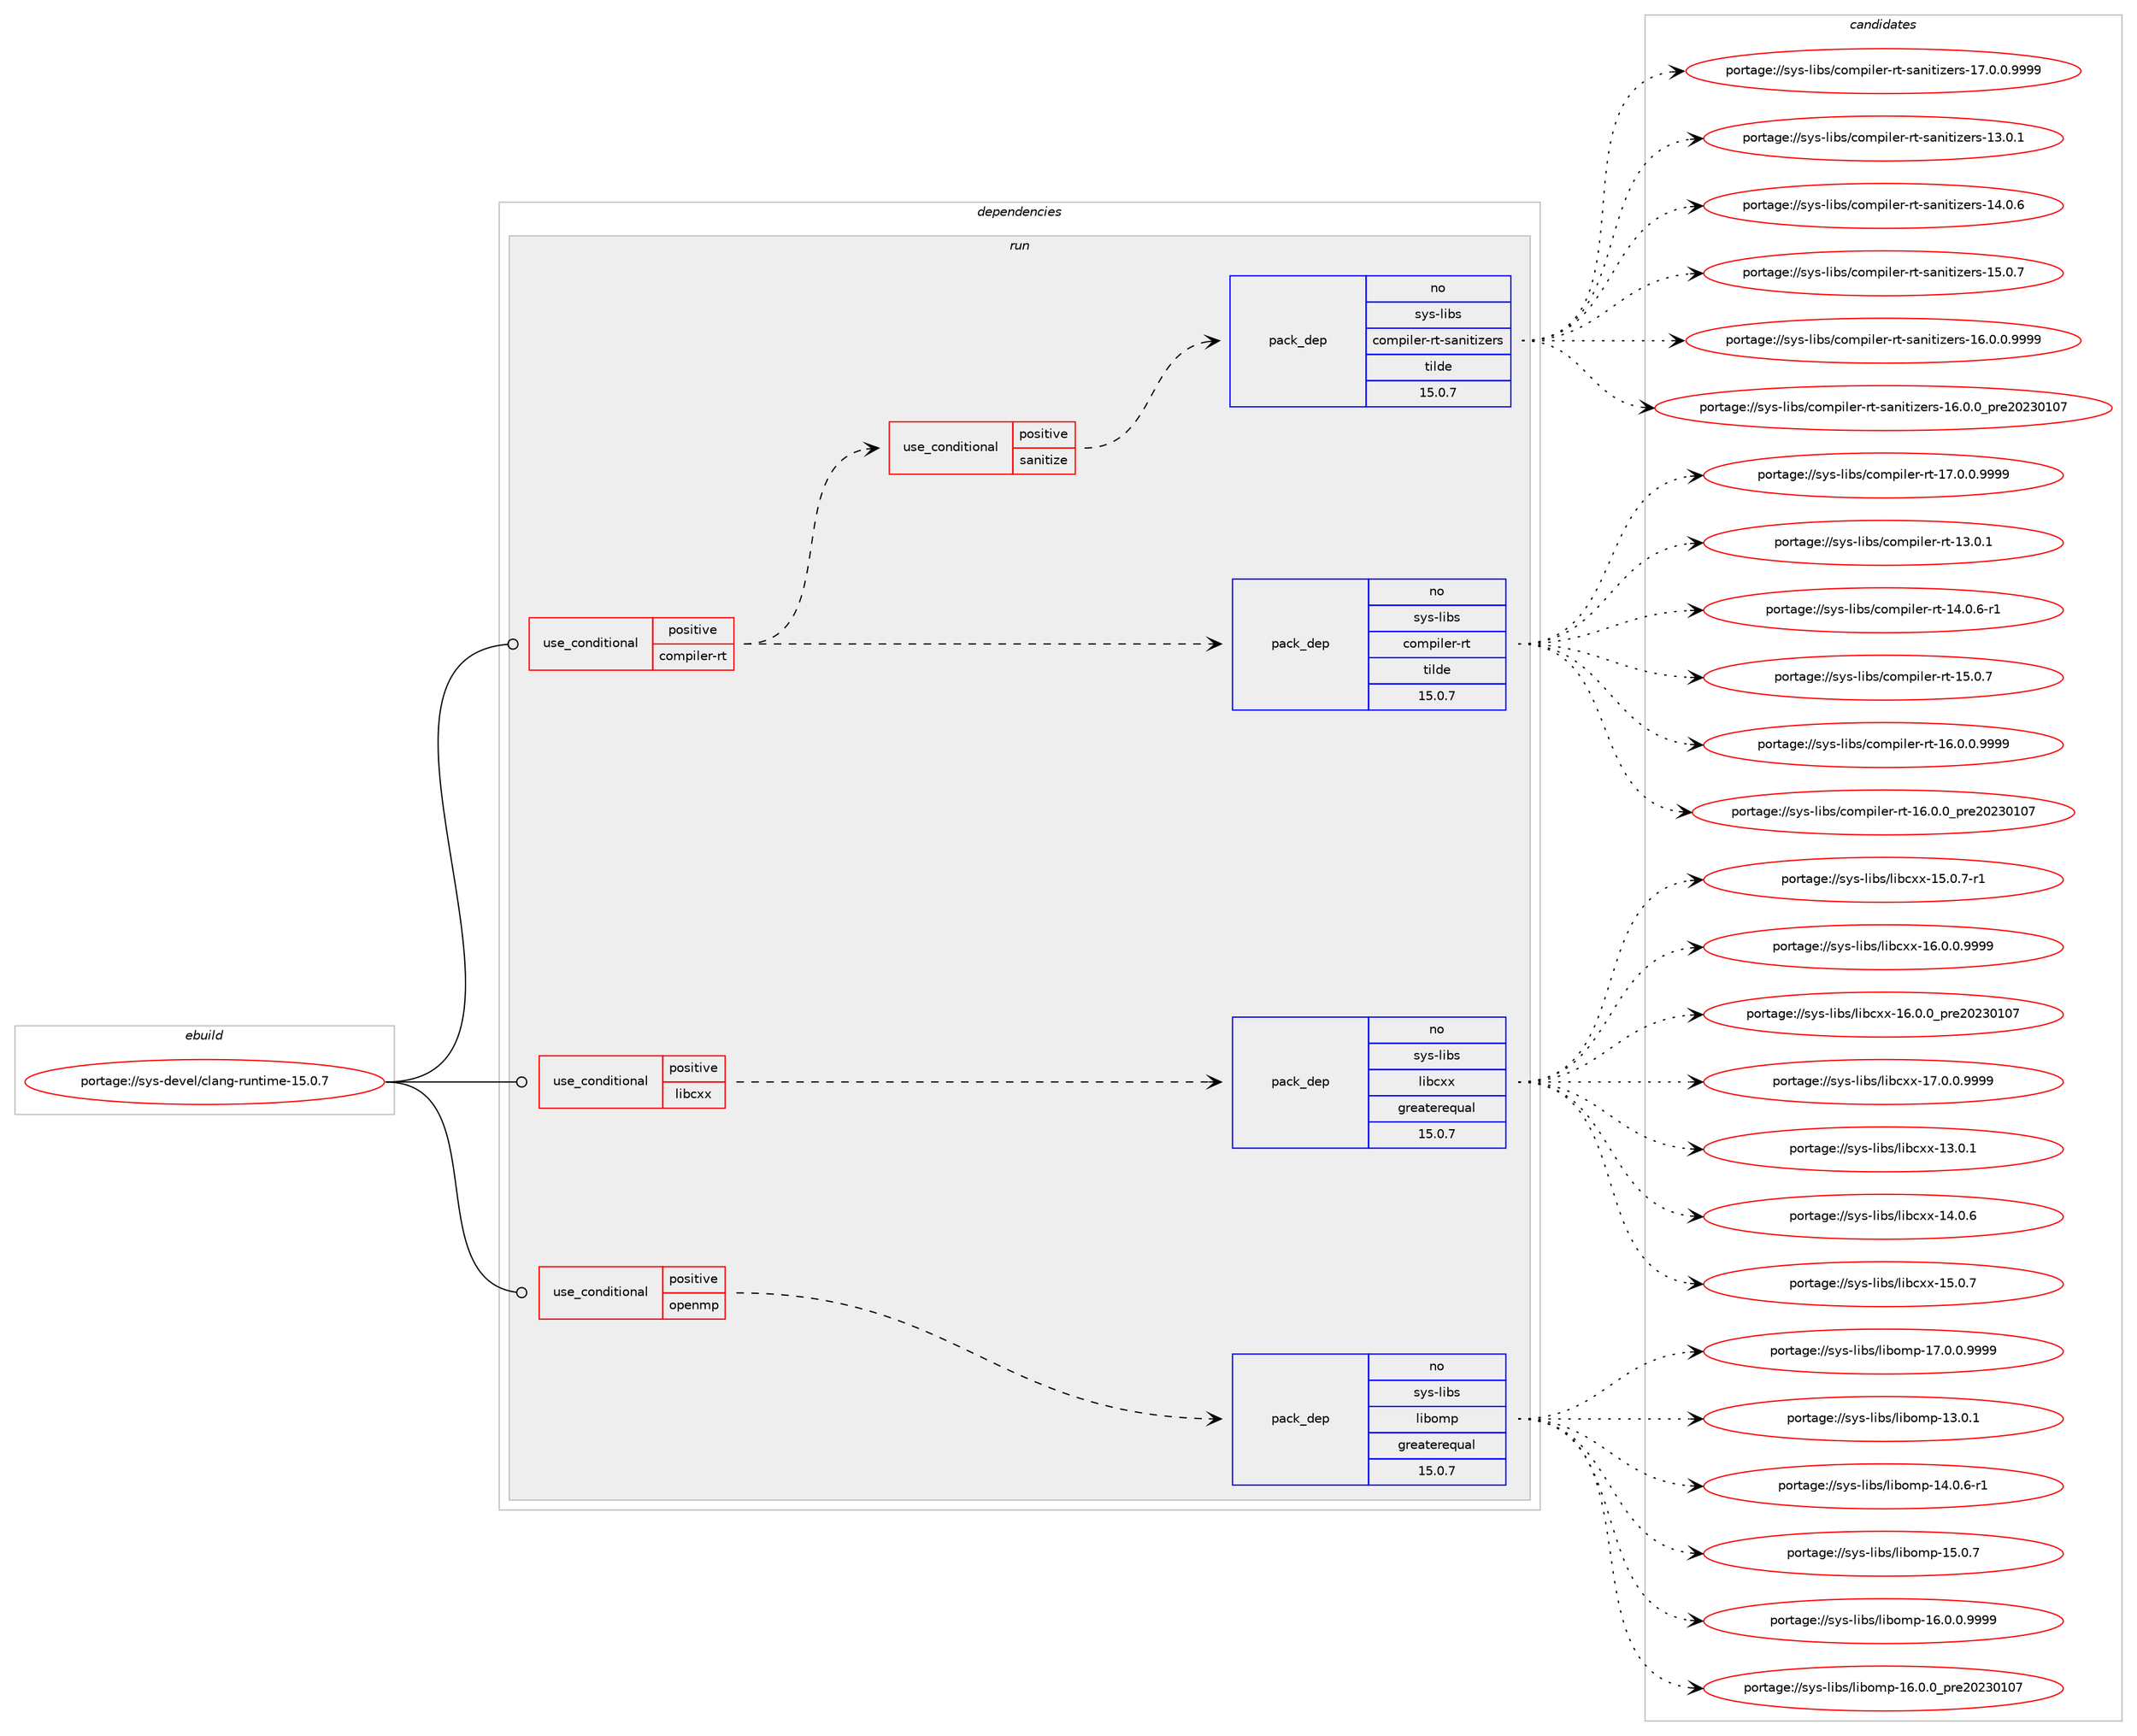digraph prolog {

# *************
# Graph options
# *************

newrank=true;
concentrate=true;
compound=true;
graph [rankdir=LR,fontname=Helvetica,fontsize=10,ranksep=1.5];#, ranksep=2.5, nodesep=0.2];
edge  [arrowhead=vee];
node  [fontname=Helvetica,fontsize=10];

# **********
# The ebuild
# **********

subgraph cluster_leftcol {
color=gray;
rank=same;
label=<<i>ebuild</i>>;
id [label="portage://sys-devel/clang-runtime-15.0.7", color=red, width=4, href="../sys-devel/clang-runtime-15.0.7.svg"];
}

# ****************
# The dependencies
# ****************

subgraph cluster_midcol {
color=gray;
label=<<i>dependencies</i>>;
subgraph cluster_compile {
fillcolor="#eeeeee";
style=filled;
label=<<i>compile</i>>;
}
subgraph cluster_compileandrun {
fillcolor="#eeeeee";
style=filled;
label=<<i>compile and run</i>>;
}
subgraph cluster_run {
fillcolor="#eeeeee";
style=filled;
label=<<i>run</i>>;
subgraph cond4170 {
dependency6382 [label=<<TABLE BORDER="0" CELLBORDER="1" CELLSPACING="0" CELLPADDING="4"><TR><TD ROWSPAN="3" CELLPADDING="10">use_conditional</TD></TR><TR><TD>positive</TD></TR><TR><TD>compiler-rt</TD></TR></TABLE>>, shape=none, color=red];
subgraph pack2158 {
dependency6383 [label=<<TABLE BORDER="0" CELLBORDER="1" CELLSPACING="0" CELLPADDING="4" WIDTH="220"><TR><TD ROWSPAN="6" CELLPADDING="30">pack_dep</TD></TR><TR><TD WIDTH="110">no</TD></TR><TR><TD>sys-libs</TD></TR><TR><TD>compiler-rt</TD></TR><TR><TD>tilde</TD></TR><TR><TD>15.0.7</TD></TR></TABLE>>, shape=none, color=blue];
}
dependency6382:e -> dependency6383:w [weight=20,style="dashed",arrowhead="vee"];
subgraph cond4171 {
dependency6384 [label=<<TABLE BORDER="0" CELLBORDER="1" CELLSPACING="0" CELLPADDING="4"><TR><TD ROWSPAN="3" CELLPADDING="10">use_conditional</TD></TR><TR><TD>positive</TD></TR><TR><TD>sanitize</TD></TR></TABLE>>, shape=none, color=red];
subgraph pack2159 {
dependency6385 [label=<<TABLE BORDER="0" CELLBORDER="1" CELLSPACING="0" CELLPADDING="4" WIDTH="220"><TR><TD ROWSPAN="6" CELLPADDING="30">pack_dep</TD></TR><TR><TD WIDTH="110">no</TD></TR><TR><TD>sys-libs</TD></TR><TR><TD>compiler-rt-sanitizers</TD></TR><TR><TD>tilde</TD></TR><TR><TD>15.0.7</TD></TR></TABLE>>, shape=none, color=blue];
}
dependency6384:e -> dependency6385:w [weight=20,style="dashed",arrowhead="vee"];
}
dependency6382:e -> dependency6384:w [weight=20,style="dashed",arrowhead="vee"];
}
id:e -> dependency6382:w [weight=20,style="solid",arrowhead="odot"];
subgraph cond4172 {
dependency6386 [label=<<TABLE BORDER="0" CELLBORDER="1" CELLSPACING="0" CELLPADDING="4"><TR><TD ROWSPAN="3" CELLPADDING="10">use_conditional</TD></TR><TR><TD>positive</TD></TR><TR><TD>libcxx</TD></TR></TABLE>>, shape=none, color=red];
subgraph pack2160 {
dependency6387 [label=<<TABLE BORDER="0" CELLBORDER="1" CELLSPACING="0" CELLPADDING="4" WIDTH="220"><TR><TD ROWSPAN="6" CELLPADDING="30">pack_dep</TD></TR><TR><TD WIDTH="110">no</TD></TR><TR><TD>sys-libs</TD></TR><TR><TD>libcxx</TD></TR><TR><TD>greaterequal</TD></TR><TR><TD>15.0.7</TD></TR></TABLE>>, shape=none, color=blue];
}
dependency6386:e -> dependency6387:w [weight=20,style="dashed",arrowhead="vee"];
}
id:e -> dependency6386:w [weight=20,style="solid",arrowhead="odot"];
subgraph cond4173 {
dependency6388 [label=<<TABLE BORDER="0" CELLBORDER="1" CELLSPACING="0" CELLPADDING="4"><TR><TD ROWSPAN="3" CELLPADDING="10">use_conditional</TD></TR><TR><TD>positive</TD></TR><TR><TD>openmp</TD></TR></TABLE>>, shape=none, color=red];
subgraph pack2161 {
dependency6389 [label=<<TABLE BORDER="0" CELLBORDER="1" CELLSPACING="0" CELLPADDING="4" WIDTH="220"><TR><TD ROWSPAN="6" CELLPADDING="30">pack_dep</TD></TR><TR><TD WIDTH="110">no</TD></TR><TR><TD>sys-libs</TD></TR><TR><TD>libomp</TD></TR><TR><TD>greaterequal</TD></TR><TR><TD>15.0.7</TD></TR></TABLE>>, shape=none, color=blue];
}
dependency6388:e -> dependency6389:w [weight=20,style="dashed",arrowhead="vee"];
}
id:e -> dependency6388:w [weight=20,style="solid",arrowhead="odot"];
}
}

# **************
# The candidates
# **************

subgraph cluster_choices {
rank=same;
color=gray;
label=<<i>candidates</i>>;

subgraph choice2158 {
color=black;
nodesep=1;
choice115121115451081059811547991111091121051081011144511411645495146484649 [label="portage://sys-libs/compiler-rt-13.0.1", color=red, width=4,href="../sys-libs/compiler-rt-13.0.1.svg"];
choice1151211154510810598115479911110911210510810111445114116454952464846544511449 [label="portage://sys-libs/compiler-rt-14.0.6-r1", color=red, width=4,href="../sys-libs/compiler-rt-14.0.6-r1.svg"];
choice115121115451081059811547991111091121051081011144511411645495346484655 [label="portage://sys-libs/compiler-rt-15.0.7", color=red, width=4,href="../sys-libs/compiler-rt-15.0.7.svg"];
choice1151211154510810598115479911110911210510810111445114116454954464846484657575757 [label="portage://sys-libs/compiler-rt-16.0.0.9999", color=red, width=4,href="../sys-libs/compiler-rt-16.0.0.9999.svg"];
choice115121115451081059811547991111091121051081011144511411645495446484648951121141015048505148494855 [label="portage://sys-libs/compiler-rt-16.0.0_pre20230107", color=red, width=4,href="../sys-libs/compiler-rt-16.0.0_pre20230107.svg"];
choice1151211154510810598115479911110911210510810111445114116454955464846484657575757 [label="portage://sys-libs/compiler-rt-17.0.0.9999", color=red, width=4,href="../sys-libs/compiler-rt-17.0.0.9999.svg"];
dependency6383:e -> choice115121115451081059811547991111091121051081011144511411645495146484649:w [style=dotted,weight="100"];
dependency6383:e -> choice1151211154510810598115479911110911210510810111445114116454952464846544511449:w [style=dotted,weight="100"];
dependency6383:e -> choice115121115451081059811547991111091121051081011144511411645495346484655:w [style=dotted,weight="100"];
dependency6383:e -> choice1151211154510810598115479911110911210510810111445114116454954464846484657575757:w [style=dotted,weight="100"];
dependency6383:e -> choice115121115451081059811547991111091121051081011144511411645495446484648951121141015048505148494855:w [style=dotted,weight="100"];
dependency6383:e -> choice1151211154510810598115479911110911210510810111445114116454955464846484657575757:w [style=dotted,weight="100"];
}
subgraph choice2159 {
color=black;
nodesep=1;
choice1151211154510810598115479911110911210510810111445114116451159711010511610512210111411545495146484649 [label="portage://sys-libs/compiler-rt-sanitizers-13.0.1", color=red, width=4,href="../sys-libs/compiler-rt-sanitizers-13.0.1.svg"];
choice1151211154510810598115479911110911210510810111445114116451159711010511610512210111411545495246484654 [label="portage://sys-libs/compiler-rt-sanitizers-14.0.6", color=red, width=4,href="../sys-libs/compiler-rt-sanitizers-14.0.6.svg"];
choice1151211154510810598115479911110911210510810111445114116451159711010511610512210111411545495346484655 [label="portage://sys-libs/compiler-rt-sanitizers-15.0.7", color=red, width=4,href="../sys-libs/compiler-rt-sanitizers-15.0.7.svg"];
choice11512111545108105981154799111109112105108101114451141164511597110105116105122101114115454954464846484657575757 [label="portage://sys-libs/compiler-rt-sanitizers-16.0.0.9999", color=red, width=4,href="../sys-libs/compiler-rt-sanitizers-16.0.0.9999.svg"];
choice1151211154510810598115479911110911210510810111445114116451159711010511610512210111411545495446484648951121141015048505148494855 [label="portage://sys-libs/compiler-rt-sanitizers-16.0.0_pre20230107", color=red, width=4,href="../sys-libs/compiler-rt-sanitizers-16.0.0_pre20230107.svg"];
choice11512111545108105981154799111109112105108101114451141164511597110105116105122101114115454955464846484657575757 [label="portage://sys-libs/compiler-rt-sanitizers-17.0.0.9999", color=red, width=4,href="../sys-libs/compiler-rt-sanitizers-17.0.0.9999.svg"];
dependency6385:e -> choice1151211154510810598115479911110911210510810111445114116451159711010511610512210111411545495146484649:w [style=dotted,weight="100"];
dependency6385:e -> choice1151211154510810598115479911110911210510810111445114116451159711010511610512210111411545495246484654:w [style=dotted,weight="100"];
dependency6385:e -> choice1151211154510810598115479911110911210510810111445114116451159711010511610512210111411545495346484655:w [style=dotted,weight="100"];
dependency6385:e -> choice11512111545108105981154799111109112105108101114451141164511597110105116105122101114115454954464846484657575757:w [style=dotted,weight="100"];
dependency6385:e -> choice1151211154510810598115479911110911210510810111445114116451159711010511610512210111411545495446484648951121141015048505148494855:w [style=dotted,weight="100"];
dependency6385:e -> choice11512111545108105981154799111109112105108101114451141164511597110105116105122101114115454955464846484657575757:w [style=dotted,weight="100"];
}
subgraph choice2160 {
color=black;
nodesep=1;
choice115121115451081059811547108105989912012045495146484649 [label="portage://sys-libs/libcxx-13.0.1", color=red, width=4,href="../sys-libs/libcxx-13.0.1.svg"];
choice115121115451081059811547108105989912012045495246484654 [label="portage://sys-libs/libcxx-14.0.6", color=red, width=4,href="../sys-libs/libcxx-14.0.6.svg"];
choice115121115451081059811547108105989912012045495346484655 [label="portage://sys-libs/libcxx-15.0.7", color=red, width=4,href="../sys-libs/libcxx-15.0.7.svg"];
choice1151211154510810598115471081059899120120454953464846554511449 [label="portage://sys-libs/libcxx-15.0.7-r1", color=red, width=4,href="../sys-libs/libcxx-15.0.7-r1.svg"];
choice1151211154510810598115471081059899120120454954464846484657575757 [label="portage://sys-libs/libcxx-16.0.0.9999", color=red, width=4,href="../sys-libs/libcxx-16.0.0.9999.svg"];
choice115121115451081059811547108105989912012045495446484648951121141015048505148494855 [label="portage://sys-libs/libcxx-16.0.0_pre20230107", color=red, width=4,href="../sys-libs/libcxx-16.0.0_pre20230107.svg"];
choice1151211154510810598115471081059899120120454955464846484657575757 [label="portage://sys-libs/libcxx-17.0.0.9999", color=red, width=4,href="../sys-libs/libcxx-17.0.0.9999.svg"];
dependency6387:e -> choice115121115451081059811547108105989912012045495146484649:w [style=dotted,weight="100"];
dependency6387:e -> choice115121115451081059811547108105989912012045495246484654:w [style=dotted,weight="100"];
dependency6387:e -> choice115121115451081059811547108105989912012045495346484655:w [style=dotted,weight="100"];
dependency6387:e -> choice1151211154510810598115471081059899120120454953464846554511449:w [style=dotted,weight="100"];
dependency6387:e -> choice1151211154510810598115471081059899120120454954464846484657575757:w [style=dotted,weight="100"];
dependency6387:e -> choice115121115451081059811547108105989912012045495446484648951121141015048505148494855:w [style=dotted,weight="100"];
dependency6387:e -> choice1151211154510810598115471081059899120120454955464846484657575757:w [style=dotted,weight="100"];
}
subgraph choice2161 {
color=black;
nodesep=1;
choice1151211154510810598115471081059811110911245495146484649 [label="portage://sys-libs/libomp-13.0.1", color=red, width=4,href="../sys-libs/libomp-13.0.1.svg"];
choice11512111545108105981154710810598111109112454952464846544511449 [label="portage://sys-libs/libomp-14.0.6-r1", color=red, width=4,href="../sys-libs/libomp-14.0.6-r1.svg"];
choice1151211154510810598115471081059811110911245495346484655 [label="portage://sys-libs/libomp-15.0.7", color=red, width=4,href="../sys-libs/libomp-15.0.7.svg"];
choice11512111545108105981154710810598111109112454954464846484657575757 [label="portage://sys-libs/libomp-16.0.0.9999", color=red, width=4,href="../sys-libs/libomp-16.0.0.9999.svg"];
choice1151211154510810598115471081059811110911245495446484648951121141015048505148494855 [label="portage://sys-libs/libomp-16.0.0_pre20230107", color=red, width=4,href="../sys-libs/libomp-16.0.0_pre20230107.svg"];
choice11512111545108105981154710810598111109112454955464846484657575757 [label="portage://sys-libs/libomp-17.0.0.9999", color=red, width=4,href="../sys-libs/libomp-17.0.0.9999.svg"];
dependency6389:e -> choice1151211154510810598115471081059811110911245495146484649:w [style=dotted,weight="100"];
dependency6389:e -> choice11512111545108105981154710810598111109112454952464846544511449:w [style=dotted,weight="100"];
dependency6389:e -> choice1151211154510810598115471081059811110911245495346484655:w [style=dotted,weight="100"];
dependency6389:e -> choice11512111545108105981154710810598111109112454954464846484657575757:w [style=dotted,weight="100"];
dependency6389:e -> choice1151211154510810598115471081059811110911245495446484648951121141015048505148494855:w [style=dotted,weight="100"];
dependency6389:e -> choice11512111545108105981154710810598111109112454955464846484657575757:w [style=dotted,weight="100"];
}
}

}
